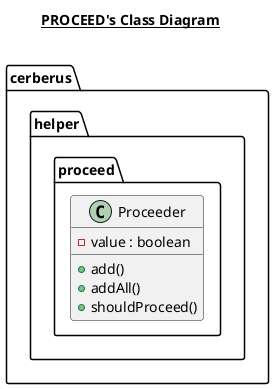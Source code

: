 @startuml

title __PROCEED's Class Diagram__\n

  namespace cerberus {
    namespace helper.proceed {
      class cerberus.helper.proceed.Proceeder {
          - value : boolean
          + add()
          + addAll()
          + shouldProceed()
      }
    }
  }


@enduml
